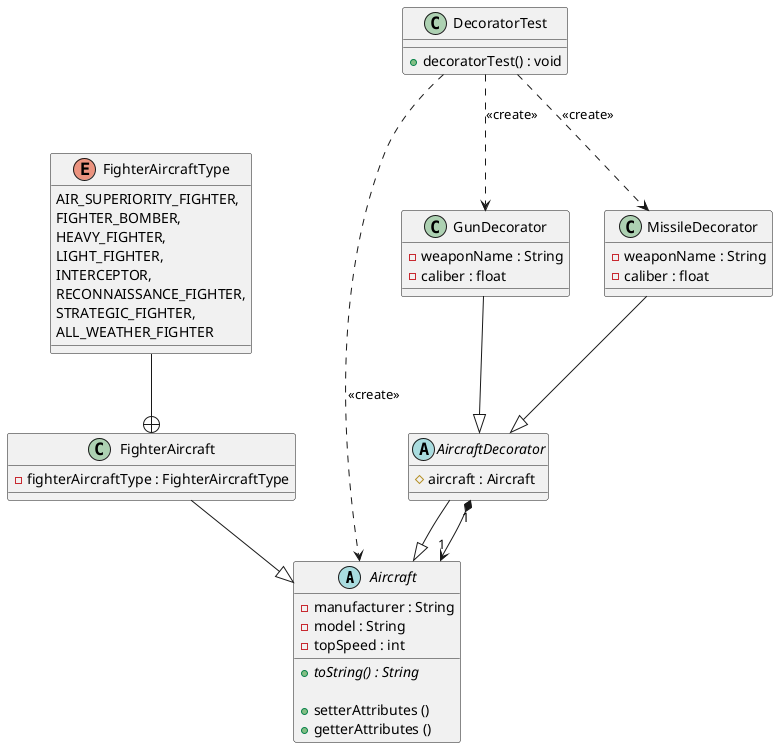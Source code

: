 @startuml

abstract class Aircraft {
    - manufacturer : String
    - model : String
    - topSpeed : int

    + {abstract} toString() : String

    + setterAttributes ()
    + getterAttributes ()
}

class FighterAircraft {
    - fighterAircraftType : FighterAircraftType
}

enum FighterAircraftType {
    AIR_SUPERIORITY_FIGHTER,
    FIGHTER_BOMBER,
    HEAVY_FIGHTER,
    LIGHT_FIGHTER,
    INTERCEPTOR,
    RECONNAISSANCE_FIGHTER,
    STRATEGIC_FIGHTER,
    ALL_WEATHER_FIGHTER
}

abstract class AircraftDecorator {
    # aircraft : Aircraft
}

class GunDecorator {
    - weaponName : String
    - caliber : float
}

class MissileDecorator {
    - weaponName : String
    - caliber : float
}

class DecoratorTest {
    + decoratorTest() : void
}


FighterAircraft --|> Aircraft
AircraftDecorator --|> Aircraft
AircraftDecorator "1"*-->"1" Aircraft
FighterAircraftType --+ FighterAircraft
GunDecorator --|> AircraftDecorator
MissileDecorator --|> AircraftDecorator
DecoratorTest ..> Aircraft          : <<create>>
DecoratorTest ..> MissileDecorator  : <<create>>
DecoratorTest ..> GunDecorator      : <<create>>
@enduml